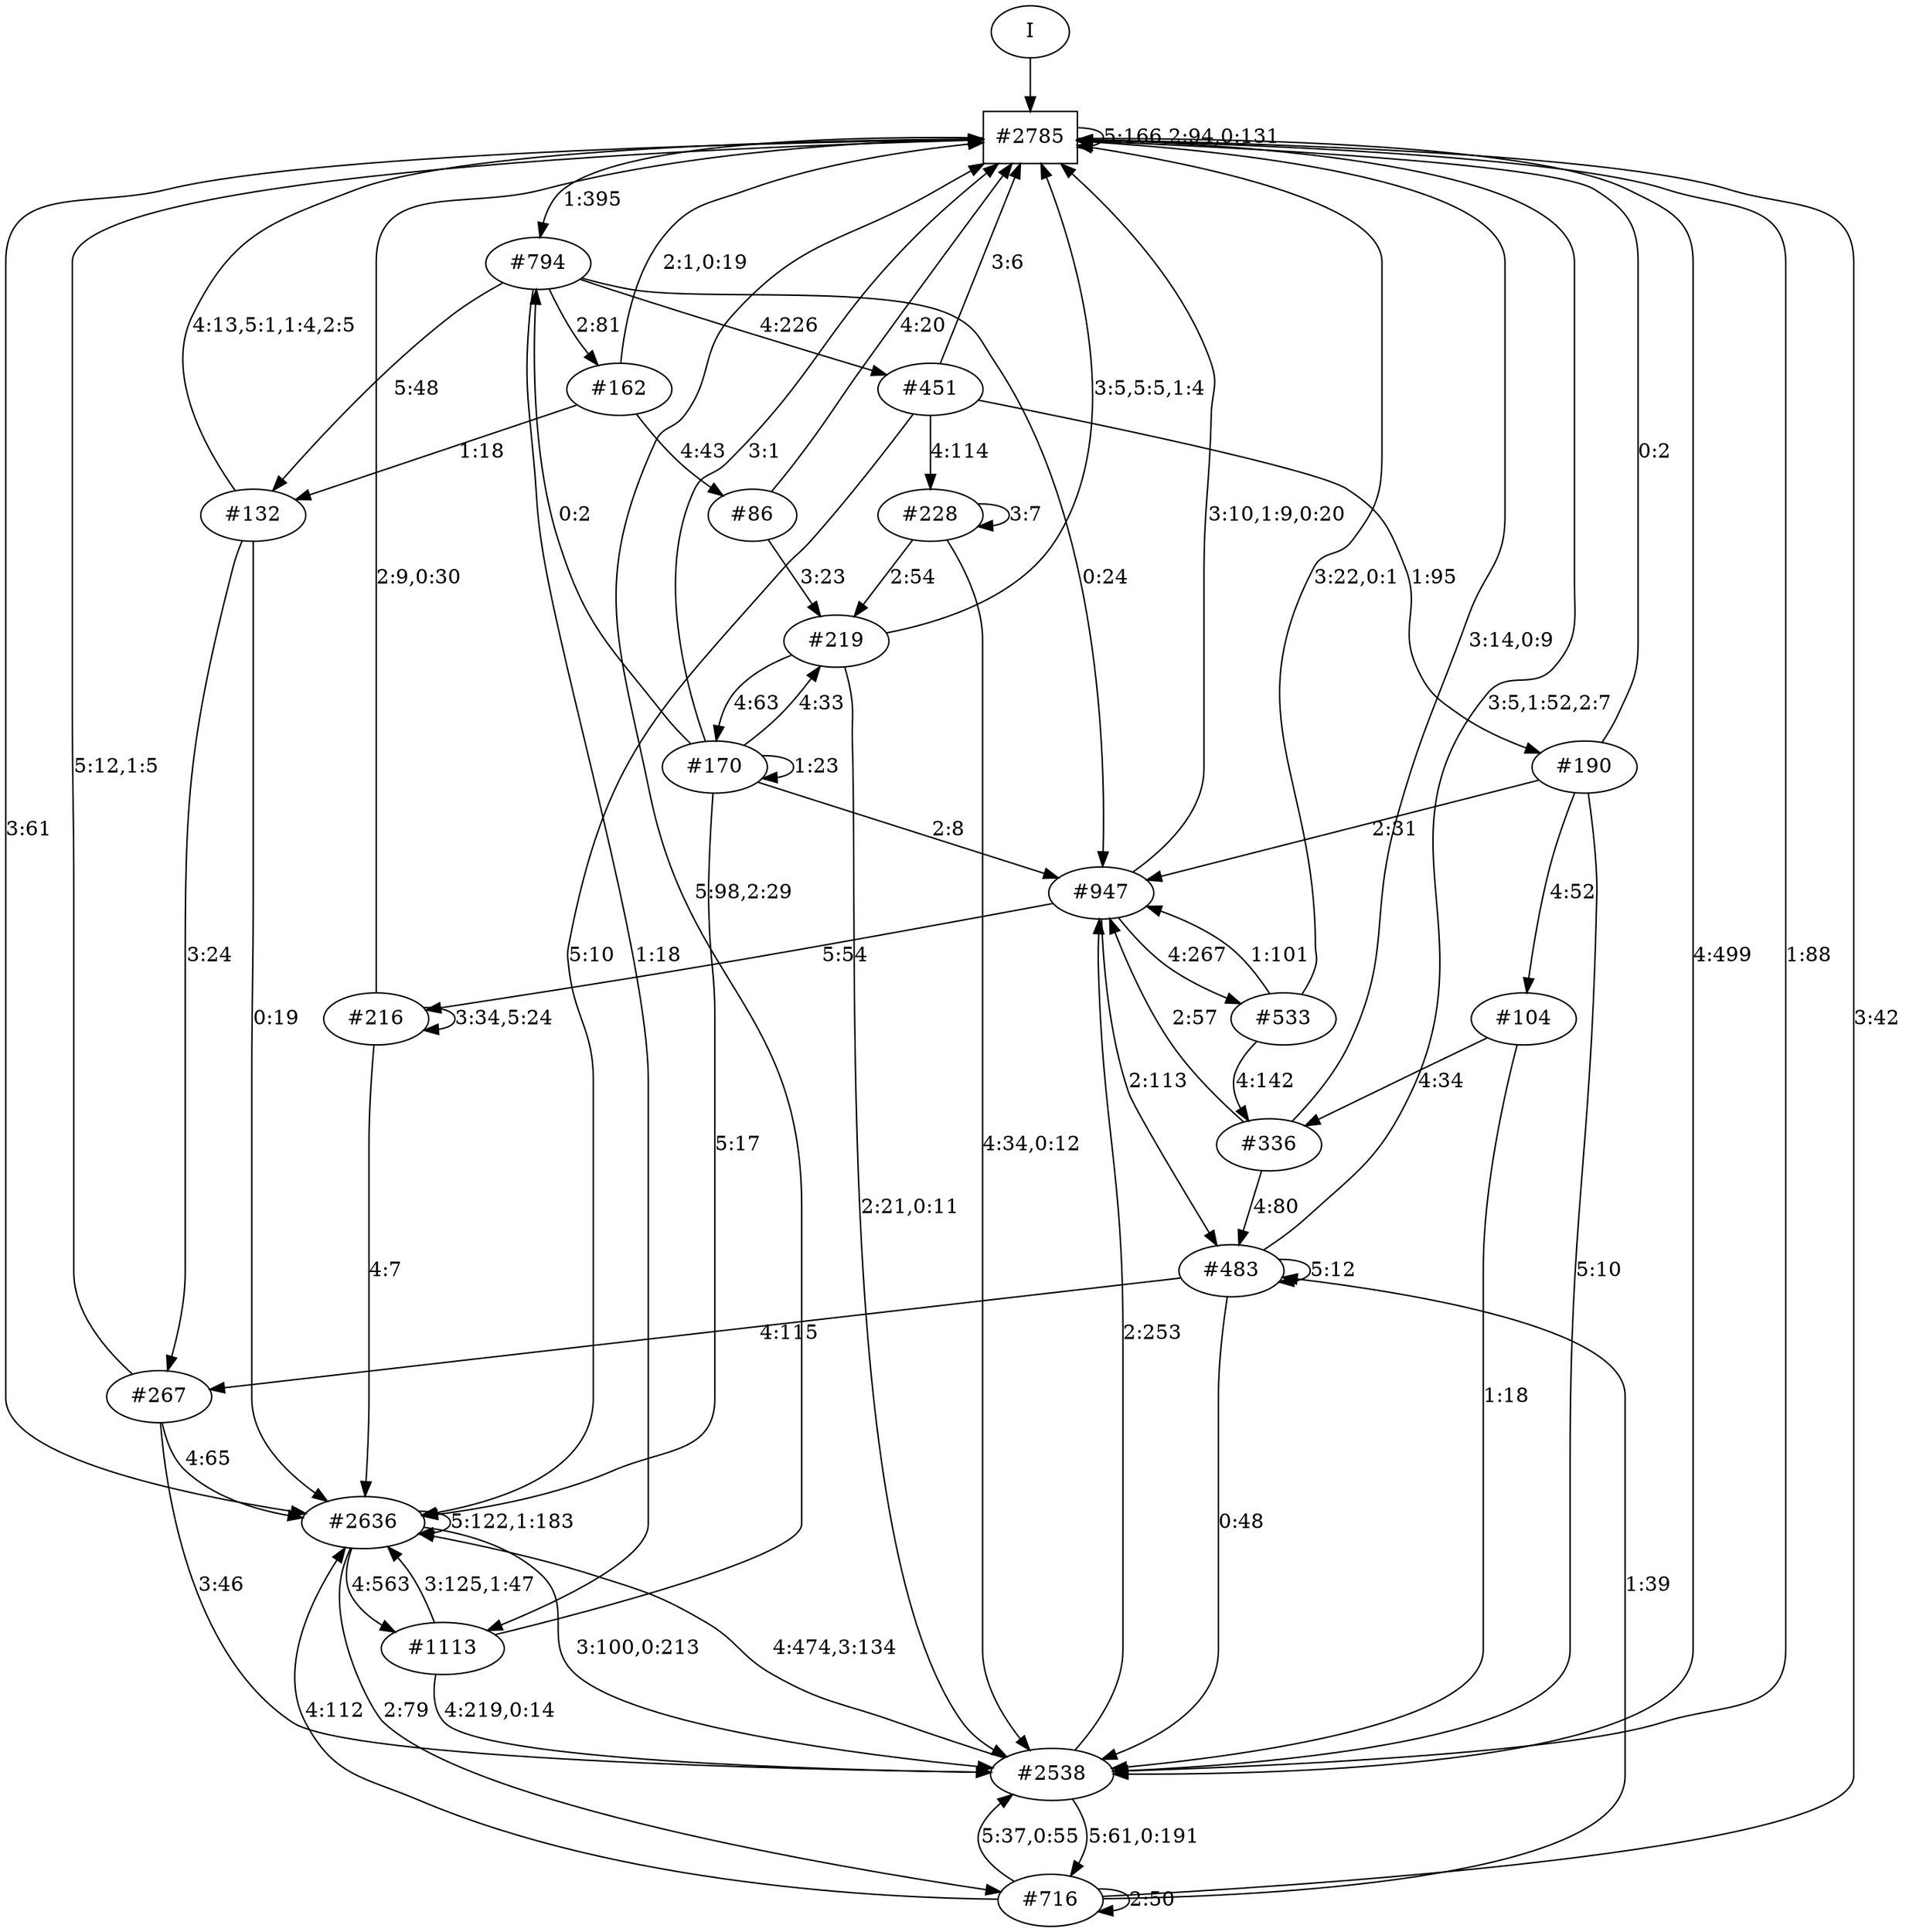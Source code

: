 // produced with flexfringe from git commitd1cf04ada0831d0605a3651971ef9a02091d8823
// dfasat/flexfringe -h=alergia -d=alergia_data -o=experiments/flexfringe_pautomac_study/flexfringe_data/exp6_n5_x0_w1_a1_b0_f1_I0_J0_K0_t1_l0_p0_85dfa -n=5 -x=0 -w=1 -a=1 -b=0 -f=1 -I=0 -J=0 -K=0 -t=1 -l=0 -p=0.85 /Users/nicholasrenninger/Google Drive/Grad School/specification learning/code/DPFA_DTS_product_experiment/dfasatInvestigations/experiments/flexfringe_pautomac_study/flexfringe_data/flexfringe_pautomac_study_train 
digraph DFA {
	0 [label="root" shape=box];
		I -> 0;
	0 [ label="#2785"  ];
		0 -> 0 [label="5:166,2:94,0:131"  ];
		0 -> 25 [label="1:395"  ];
		0 -> 1 [label="4:499"  ];
		0 -> 2 [label="3:61"  ];
	1 [ label="#2538"  ];
		1 -> 0 [label="1:88"  ];
		1 -> 2 [label="4:474,3:134"  ];
		1 -> 131 [label="2:253"  ];
		1 -> 794 [label="5:61,0:191"  ];
	2 [ label="#2636"  ];
		2 -> 1 [label="3:100,0:213"  ];
		2 -> 2 [label="5:122,1:183"  ];
		2 -> 3 [label="4:563"  ];
		2 -> 794 [label="2:79"  ];
	3 [ label="#1113"  ];
		3 -> 0 [label="5:98,2:29"  ];
		3 -> 1 [label="4:219,0:14"  ];
		3 -> 2 [label="3:125,1:47"  ];
	794 [ label="#716"  ];
		794 -> 0 [label="3:42"  ];
		794 -> 1 [label="5:37,0:55"  ];
		794 -> 2 [label="4:112"  ];
		794 -> 794 [label="2:50"  ];
		794 -> 3686 [label="1:39"  ];
	3686 [ label="#483"  ];
		3686 -> 0 [label="3:5,1:52,2:7"  ];
		3686 -> 1 [label="0:48"  ];
		3686 -> 185 [label="4:115"  ];
		3686 -> 3686 [label="5:12"  ];
	185 [ label="#267"  ];
		185 -> 0 [label="5:12,1:5"  ];
		185 -> 1 [label="3:46"  ];
		185 -> 2 [label="4:65"  ];
	131 [ label="#947"  ];
		131 -> 0 [label="3:10,1:9,0:20"  ];
		131 -> 204 [label="5:54"  ];
		131 -> 294 [label="4:267"  ];
		131 -> 3686 [label="2:113"  ];
	294 [ label="#533"  ];
		294 -> 0 [label="3:22,0:1"  ];
		294 -> 131 [label="1:101"  ];
		294 -> 350 [label="4:142"  ];
	350 [ label="#336"  ];
		350 -> 0 [label="3:14,0:9"  ];
		350 -> 131 [label="2:57"  ];
		350 -> 3686 [label="4:80"  ];
	204 [ label="#216"  ];
		204 -> 0 [label="2:9,0:30"  ];
		204 -> 2 [label="4:7"  ];
		204 -> 204 [label="3:34,5:24"  ];
	25 [ label="#794"  ];
		25 -> 3 [label="1:18"  ];
		25 -> 26 [label="4:226"  ];
		25 -> 101 [label="5:48"  ];
		25 -> 131 [label="0:24"  ];
		25 -> 166 [label="2:81"  ];
	26 [ label="#451"  ];
		26 -> 0 [label="3:6"  ];
		26 -> 2 [label="5:10"  ];
		26 -> 27 [label="4:114"  ];
		26 -> 31 [label="1:95"  ];
	27 [ label="#228"  ];
		27 -> 1 [label="4:34,0:12"  ];
		27 -> 27 [label="3:7"  ];
		27 -> 150 [label="2:54"  ];
	150 [ label="#219"  ];
		150 -> 0 [label="3:5,5:5,1:4"  ];
		150 -> 1 [label="2:21,0:11"  ];
		150 -> 541 [label="4:63"  ];
	541 [ label="#170"  ];
		541 -> 0 [label="3:1"  ];
		541 -> 25 [label="0:2"  ];
		541 -> 2 [label="5:17"  ];
		541 -> 131 [label="2:8"  ];
		541 -> 150 [label="4:33"  ];
		541 -> 541 [label="1:23"  ];
	31 [ label="#190"  ];
		31 -> 0 [label="0:2"  ];
		31 -> 1 [label="5:10"  ];
		31 -> 32 [label="4:52"  ];
		31 -> 131 [label="2:31"  ];
	32 [ label="#104"  ];
		32 -> 1 [label="1:18"  ];
		32 -> 350 [label="4:34"  ];
	101 [ label="#132"  ];
		101 -> 0 [label="4:13,5:1,1:4,2:5"  ];
		101 -> 2 [label="0:19"  ];
		101 -> 185 [label="3:24"  ];
	166 [ label="#162"  ];
		166 -> 0 [label="2:1,0:19"  ];
		166 -> 101 [label="1:18"  ];
		166 -> 167 [label="4:43"  ];
	167 [ label="#86"  ];
		167 -> 0 [label="4:20"  ];
		167 -> 150 [label="3:23"  ];
}
